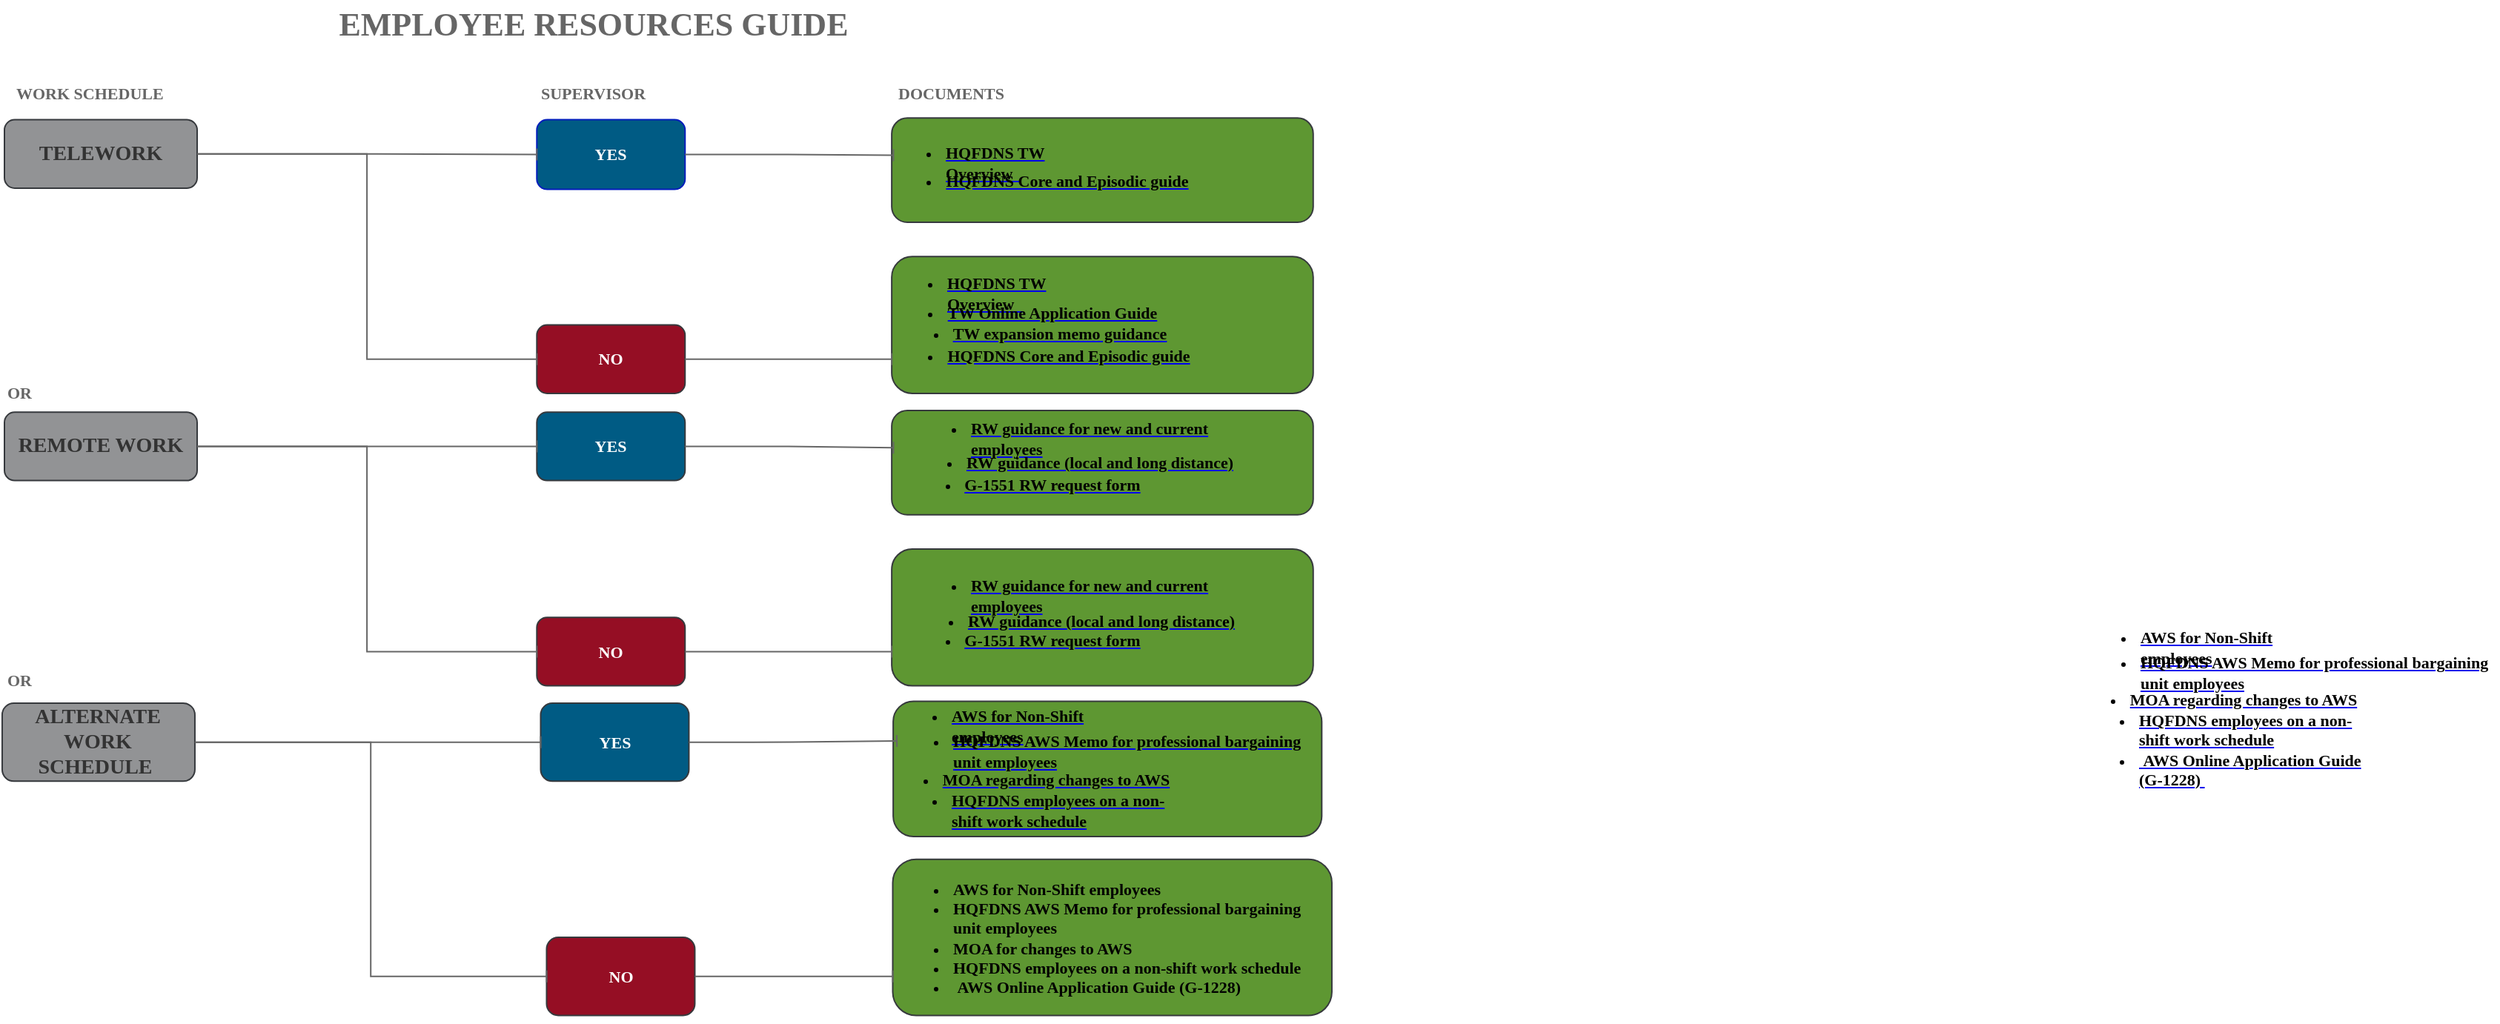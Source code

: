 <mxfile version="20.8.1" type="github">
  <diagram id="tNLMt90Evwb3OFQb0YTO" name="HQFDNS">
    <mxGraphModel dx="1434" dy="867" grid="1" gridSize="10" guides="1" tooltips="1" connect="1" arrows="1" fold="1" page="1" pageScale="1" pageWidth="1100" pageHeight="850" math="1" shadow="0">
      <root>
        <mxCell id="0" />
        <mxCell id="1" parent="0" />
        <mxCell id="hO-RIWSvQyp-7317ckD7-61" value="" style="group;fontFamily=Source Sans Pro;fontSource=https%3A%2F%2Ffonts.googleapis.com%2Fcss%3Ffamily%3DSource%2BSans%2BPro;fontColor=#FFFFFF;" parent="1" vertex="1" connectable="0">
          <mxGeometry x="28" y="50" width="1045" height="690" as="geometry" />
        </mxCell>
        <mxCell id="5MSNh-AeDjDI1JEi1hB_-4" value="&lt;b&gt;&lt;font data-font-src=&quot;https://fonts.googleapis.com/css?family=Source+Sans+Pro&quot; face=&quot;Source Sans Pro&quot; style=&quot;font-size: 11px;&quot; color=&quot;#666666&quot;&gt;WORK SCHEDULE&lt;/font&gt;&lt;/b&gt;" style="text;html=1;strokeColor=none;fillColor=none;align=left;verticalAlign=middle;whiteSpace=wrap;rounded=0;" parent="hO-RIWSvQyp-7317ckD7-61" vertex="1">
          <mxGeometry x="5.933" y="46.165" width="179.569" height="34.623" as="geometry" />
        </mxCell>
        <mxCell id="hO-RIWSvQyp-7317ckD7-9" value="&lt;b&gt;&lt;font data-font-src=&quot;https://fonts.googleapis.com/css?family=Source+Sans+Pro&quot; face=&quot;Source Sans Pro&quot; style=&quot;font-size: 11px;&quot; color=&quot;#666666&quot;&gt;SUPERVISOR&lt;/font&gt;&lt;/b&gt;" style="text;html=1;strokeColor=none;fillColor=none;align=left;verticalAlign=middle;whiteSpace=wrap;rounded=0;" parent="hO-RIWSvQyp-7317ckD7-61" vertex="1">
          <mxGeometry x="360.324" y="46.165" width="179.569" height="34.623" as="geometry" />
        </mxCell>
        <mxCell id="hO-RIWSvQyp-7317ckD7-10" value="&lt;font face=&quot;Source Sans Pro&quot; data-font-src=&quot;https://fonts.googleapis.com/css?family=Source+Sans+Pro&quot; size=&quot;1&quot; color=&quot;#666666&quot;&gt;&lt;b style=&quot;font-size: 22px;&quot;&gt;EMPLOYEE RESOURCES GUIDE&lt;/b&gt;&lt;/font&gt;" style="text;html=1;strokeColor=none;fillColor=none;align=center;verticalAlign=middle;whiteSpace=wrap;rounded=0;" parent="hO-RIWSvQyp-7317ckD7-61" vertex="1">
          <mxGeometry x="173.389" width="448.922" height="34.623" as="geometry" />
        </mxCell>
        <mxCell id="hO-RIWSvQyp-7317ckD7-15" value="&lt;b&gt;&lt;font data-font-src=&quot;https://fonts.googleapis.com/css?family=Source+Sans+Pro&quot; face=&quot;Source Sans Pro&quot; style=&quot;font-size: 11px;&quot; color=&quot;#666666&quot;&gt;DOCUMENTS&lt;/font&gt;&lt;/b&gt;" style="text;html=1;strokeColor=none;fillColor=none;align=left;verticalAlign=middle;whiteSpace=wrap;rounded=0;" parent="hO-RIWSvQyp-7317ckD7-61" vertex="1">
          <mxGeometry x="600.936" y="46.165" width="179.569" height="34.623" as="geometry" />
        </mxCell>
        <mxCell id="hO-RIWSvQyp-7317ckD7-35" value="" style="group" parent="hO-RIWSvQyp-7317ckD7-61" vertex="1" connectable="0">
          <mxGeometry y="79.634" width="1045" height="203.124" as="geometry" />
        </mxCell>
        <mxCell id="5MSNh-AeDjDI1JEi1hB_-1" value="&lt;b style=&quot;&quot;&gt;&lt;font color=&quot;#333333&quot; data-font-src=&quot;https://fonts.googleapis.com/css?family=Source+Sans+Pro&quot; face=&quot;Source Sans Pro&quot; style=&quot;font-size: 14px;&quot;&gt;TELEWORK&lt;/font&gt;&lt;/b&gt;" style="rounded=1;whiteSpace=wrap;html=1;fontSize=12;glass=0;strokeWidth=1;shadow=0;fillColor=#929395;strokeColor=#36393d;" parent="hO-RIWSvQyp-7317ckD7-35" vertex="1">
          <mxGeometry y="1.15" width="130" height="46.16" as="geometry" />
        </mxCell>
        <mxCell id="hO-RIWSvQyp-7317ckD7-7" value="&lt;b style=&quot;&quot;&gt;&lt;font data-font-src=&quot;https://fonts.googleapis.com/css?family=Source+Sans+Pro&quot; face=&quot;Source Sans Pro&quot; style=&quot;font-size: 11px;&quot;&gt;YES&lt;/font&gt;&lt;/b&gt;" style="rounded=1;whiteSpace=wrap;html=1;fontSize=12;glass=0;strokeWidth=1;shadow=0;fillColor=#005b84;strokeColor=#001DBC;fontColor=#ffffff;" parent="hO-RIWSvQyp-7317ckD7-35" vertex="1">
          <mxGeometry x="359.138" y="1.154" width="100" height="47" as="geometry" />
        </mxCell>
        <mxCell id="hO-RIWSvQyp-7317ckD7-14" style="edgeStyle=orthogonalEdgeStyle;rounded=0;orthogonalLoop=1;jettySize=auto;html=1;fontSize=11;fontColor=#666666;endArrow=baseDash;endFill=0;strokeColor=#666666;" parent="hO-RIWSvQyp-7317ckD7-35" source="5MSNh-AeDjDI1JEi1hB_-1" target="hO-RIWSvQyp-7317ckD7-7" edge="1">
          <mxGeometry relative="1" as="geometry" />
        </mxCell>
        <mxCell id="hO-RIWSvQyp-7317ckD7-8" value="&lt;b style=&quot;&quot;&gt;&lt;font color=&quot;#ffffff&quot; data-font-src=&quot;https://fonts.googleapis.com/css?family=Source+Sans+Pro&quot; face=&quot;Source Sans Pro&quot; style=&quot;font-size: 11px;&quot;&gt;NO&lt;/font&gt;&lt;/b&gt;" style="rounded=1;whiteSpace=wrap;html=1;fontSize=12;glass=0;strokeWidth=1;shadow=0;fillColor=#950e24;strokeColor=#36393d;" parent="hO-RIWSvQyp-7317ckD7-35" vertex="1">
          <mxGeometry x="359.138" y="139.648" width="100" height="46.165" as="geometry" />
        </mxCell>
        <mxCell id="hO-RIWSvQyp-7317ckD7-13" style="edgeStyle=orthogonalEdgeStyle;rounded=0;orthogonalLoop=1;jettySize=auto;html=1;entryX=0;entryY=0.5;entryDx=0;entryDy=0;fontSize=11;fontColor=#666666;endArrow=baseDash;endFill=0;strokeColor=#666666;" parent="hO-RIWSvQyp-7317ckD7-35" source="5MSNh-AeDjDI1JEi1hB_-1" target="hO-RIWSvQyp-7317ckD7-8" edge="1">
          <mxGeometry relative="1" as="geometry" />
        </mxCell>
        <mxCell id="hO-RIWSvQyp-7317ckD7-20" value="" style="rounded=1;whiteSpace=wrap;html=1;fontSize=12;glass=0;strokeWidth=1;shadow=0;fillColor=#5e9732;strokeColor=#36393d;align=left;" parent="hO-RIWSvQyp-7317ckD7-35" vertex="1">
          <mxGeometry x="598.563" width="284.317" height="70.401" as="geometry" />
        </mxCell>
        <mxCell id="hO-RIWSvQyp-7317ckD7-21" style="edgeStyle=orthogonalEdgeStyle;rounded=0;orthogonalLoop=1;jettySize=auto;html=1;entryX=0.004;entryY=0.357;entryDx=0;entryDy=0;entryPerimeter=0;fontSize=11;fontColor=#666666;endArrow=baseDash;endFill=0;strokeColor=#666666;" parent="hO-RIWSvQyp-7317ckD7-35" source="hO-RIWSvQyp-7317ckD7-7" target="hO-RIWSvQyp-7317ckD7-20" edge="1">
          <mxGeometry relative="1" as="geometry" />
        </mxCell>
        <mxCell id="hO-RIWSvQyp-7317ckD7-22" value="" style="rounded=1;whiteSpace=wrap;html=1;fontSize=12;glass=0;strokeWidth=1;shadow=0;fillColor=#5e9732;strokeColor=#36393d;align=left;" parent="hO-RIWSvQyp-7317ckD7-35" vertex="1">
          <mxGeometry x="598.563" y="93.483" width="284.317" height="92.329" as="geometry" />
        </mxCell>
        <mxCell id="hO-RIWSvQyp-7317ckD7-23" style="edgeStyle=orthogonalEdgeStyle;rounded=0;orthogonalLoop=1;jettySize=auto;html=1;entryX=0;entryY=0.75;entryDx=0;entryDy=0;fontSize=14;fontColor=#666666;endArrow=baseDash;endFill=0;strokeColor=#666666;" parent="hO-RIWSvQyp-7317ckD7-35" source="hO-RIWSvQyp-7317ckD7-8" target="hO-RIWSvQyp-7317ckD7-22" edge="1">
          <mxGeometry relative="1" as="geometry" />
        </mxCell>
        <mxCell id="hO-RIWSvQyp-7317ckD7-12" value="&lt;b&gt;&lt;font data-font-src=&quot;https://fonts.googleapis.com/css?family=Source+Sans+Pro&quot; face=&quot;Source Sans Pro&quot; style=&quot;font-size: 11px;&quot; color=&quot;#666666&quot;&gt;OR&lt;/font&gt;&lt;/b&gt;" style="text;html=1;strokeColor=none;fillColor=none;align=left;verticalAlign=middle;whiteSpace=wrap;rounded=0;" parent="hO-RIWSvQyp-7317ckD7-35" vertex="1">
          <mxGeometry y="168.501" width="179.569" height="34.623" as="geometry" />
        </mxCell>
        <mxCell id="d4ItzyQ0qfeF1X_CQVVO-14" value="" style="group" vertex="1" connectable="0" parent="hO-RIWSvQyp-7317ckD7-35">
          <mxGeometry x="582" y="98.646" width="221" height="82" as="geometry" />
        </mxCell>
        <UserObject label="&lt;ul style=&quot;border-color: var(--border-color); color: rgb(0, 0, 0); font-size: 11px; font-weight: 700; text-align: left;&quot;&gt;&lt;li style=&quot;border-color: var(--border-color);&quot;&gt;&lt;font style=&quot;border-color: var(--border-color);&quot; data-font-src=&quot;https://fonts.googleapis.com/css?family=Source+Sans+Pro&quot; face=&quot;Source Sans Pro&quot;&gt;HQFDNS TW Overview&amp;nbsp;&amp;nbsp;&lt;/font&gt;&lt;/li&gt;&lt;/ul&gt;" link="https://ecn.uscis.dhs.gov/team/fdns/Mission%20Support/WorkforceManagement/NewEmployeeResources/Telework_HQFDNS_06-16-2021.pdf" id="d4ItzyQ0qfeF1X_CQVVO-1">
          <mxCell style="text;html=1;strokeColor=none;fillColor=none;whiteSpace=wrap;align=center;verticalAlign=middle;fontColor=#0000EE;fontStyle=4;" vertex="1" parent="d4ItzyQ0qfeF1X_CQVVO-14">
            <mxGeometry x="13" width="160" height="40" as="geometry" />
          </mxCell>
        </UserObject>
        <UserObject label="&lt;ul style=&quot;border-color: var(--border-color); color: rgb(0, 0, 0); font-size: 11px; font-weight: 700; text-align: left;&quot;&gt;&lt;li style=&quot;border-color: var(--border-color);&quot;&gt;&lt;font style=&quot;border-color: var(--border-color);&quot; data-font-src=&quot;https://fonts.googleapis.com/css?family=Source+Sans+Pro&quot; face=&quot;Source Sans Pro&quot;&gt;TW Online Application Guide&lt;/font&gt;&lt;/li&gt;&lt;/ul&gt;" link="https://ecn.uscis.dhs.gov/team/fdns/Mission%20Support/WorkforceManagement/NewEmployeeResources/Telework_Online_Application_Guide_Employee.pdf" id="d4ItzyQ0qfeF1X_CQVVO-2">
          <mxCell style="text;html=1;strokeColor=none;fillColor=none;whiteSpace=wrap;align=center;verticalAlign=middle;fontColor=#0000EE;fontStyle=4;" vertex="1" parent="d4ItzyQ0qfeF1X_CQVVO-14">
            <mxGeometry y="13" width="210" height="40" as="geometry" />
          </mxCell>
        </UserObject>
        <UserObject label="&lt;ul style=&quot;border-color: var(--border-color); color: rgb(0, 0, 0); font-size: 11px; font-weight: 700; text-align: left;&quot;&gt;&lt;li style=&quot;border-color: var(--border-color);&quot;&gt;&lt;font style=&quot;border-color: var(--border-color);&quot; data-font-src=&quot;https://fonts.googleapis.com/css?family=Source+Sans+Pro&quot; face=&quot;Source Sans Pro&quot;&gt;TW expansion memo guidance&lt;/font&gt;&lt;/li&gt;&lt;/ul&gt;" link="https://ecn.uscis.dhs.gov/team/fdns/Mission%20Support/WorkforceManagement/NewEmployeeResources/HQFDNS_Expansion_of_Telework_for_Non-Supervisory_Staff.pdf" id="d4ItzyQ0qfeF1X_CQVVO-3">
          <mxCell style="text;html=1;strokeColor=none;fillColor=none;whiteSpace=wrap;align=center;verticalAlign=middle;fontColor=#0000EE;fontStyle=4;" vertex="1" parent="d4ItzyQ0qfeF1X_CQVVO-14">
            <mxGeometry x="5" y="27" width="210" height="40" as="geometry" />
          </mxCell>
        </UserObject>
        <UserObject label="&lt;ul style=&quot;border-color: var(--border-color); color: rgb(0, 0, 0); font-size: 11px; font-weight: 700; text-align: left;&quot;&gt;&lt;li style=&quot;border-color: var(--border-color);&quot;&gt;&lt;font style=&quot;border-color: var(--border-color);&quot; data-font-src=&quot;https://fonts.googleapis.com/css?family=Source+Sans+Pro&quot; face=&quot;Source Sans Pro&quot;&gt;HQFDNS Core and Episodic guide&lt;/font&gt;&lt;/li&gt;&lt;/ul&gt;" link="https://ecn.uscis.dhs.gov/team/fdns/Mission%20Support/WorkforceManagement/NewEmployeeResources/HQFDNS_Telework_Guidance.pdf" id="d4ItzyQ0qfeF1X_CQVVO-4">
          <mxCell style="text;html=1;strokeColor=none;fillColor=none;whiteSpace=wrap;align=center;verticalAlign=middle;fontColor=#0000EE;fontStyle=4;" vertex="1" parent="d4ItzyQ0qfeF1X_CQVVO-14">
            <mxGeometry x="11" y="42" width="210" height="40" as="geometry" />
          </mxCell>
        </UserObject>
        <mxCell id="hO-RIWSvQyp-7317ckD7-36" value="" style="group" parent="hO-RIWSvQyp-7317ckD7-61" vertex="1" connectable="0">
          <mxGeometry y="276.988" width="882.88" height="193.81" as="geometry" />
        </mxCell>
        <mxCell id="hO-RIWSvQyp-7317ckD7-37" value="&lt;b style=&quot;&quot;&gt;&lt;font color=&quot;#333333&quot; data-font-src=&quot;https://fonts.googleapis.com/css?family=Source+Sans+Pro&quot; face=&quot;Source Sans Pro&quot; style=&quot;font-size: 14px;&quot;&gt;REMOTE WORK&lt;/font&gt;&lt;/b&gt;" style="rounded=1;whiteSpace=wrap;html=1;fontSize=12;glass=0;strokeWidth=1;shadow=0;fillColor=#929395;strokeColor=#36393d;" parent="hO-RIWSvQyp-7317ckD7-36" vertex="1">
          <mxGeometry y="1.154" width="130" height="46.165" as="geometry" />
        </mxCell>
        <mxCell id="hO-RIWSvQyp-7317ckD7-38" value="&lt;b style=&quot;&quot;&gt;&lt;font color=&quot;#ffffff&quot; data-font-src=&quot;https://fonts.googleapis.com/css?family=Source+Sans+Pro&quot; face=&quot;Source Sans Pro&quot; style=&quot;font-size: 11px;&quot;&gt;YES&lt;/font&gt;&lt;/b&gt;" style="rounded=1;whiteSpace=wrap;html=1;fontSize=12;glass=0;strokeWidth=1;shadow=0;fillColor=#005b84;strokeColor=#36393d;" parent="hO-RIWSvQyp-7317ckD7-36" vertex="1">
          <mxGeometry x="359.138" y="1.154" width="100" height="46.165" as="geometry" />
        </mxCell>
        <mxCell id="hO-RIWSvQyp-7317ckD7-39" style="edgeStyle=orthogonalEdgeStyle;rounded=0;orthogonalLoop=1;jettySize=auto;html=1;fontSize=11;fontColor=#666666;endArrow=baseDash;endFill=0;strokeColor=#666666;" parent="hO-RIWSvQyp-7317ckD7-36" source="hO-RIWSvQyp-7317ckD7-37" target="hO-RIWSvQyp-7317ckD7-38" edge="1">
          <mxGeometry relative="1" as="geometry" />
        </mxCell>
        <mxCell id="hO-RIWSvQyp-7317ckD7-40" value="&lt;b style=&quot;&quot;&gt;&lt;font color=&quot;#ffffff&quot; data-font-src=&quot;https://fonts.googleapis.com/css?family=Source+Sans+Pro&quot; face=&quot;Source Sans Pro&quot; style=&quot;font-size: 11px;&quot;&gt;NO&lt;/font&gt;&lt;/b&gt;" style="rounded=1;whiteSpace=wrap;html=1;fontSize=12;glass=0;strokeWidth=1;shadow=0;fillColor=#950E24;strokeColor=#36393d;" parent="hO-RIWSvQyp-7317ckD7-36" vertex="1">
          <mxGeometry x="359.138" y="139.648" width="100" height="46.165" as="geometry" />
        </mxCell>
        <mxCell id="hO-RIWSvQyp-7317ckD7-41" style="edgeStyle=orthogonalEdgeStyle;rounded=0;orthogonalLoop=1;jettySize=auto;html=1;entryX=0;entryY=0.5;entryDx=0;entryDy=0;fontSize=11;fontColor=#666666;endArrow=baseDash;endFill=0;strokeColor=#666666;" parent="hO-RIWSvQyp-7317ckD7-36" source="hO-RIWSvQyp-7317ckD7-37" target="hO-RIWSvQyp-7317ckD7-40" edge="1">
          <mxGeometry relative="1" as="geometry" />
        </mxCell>
        <mxCell id="hO-RIWSvQyp-7317ckD7-42" value="" style="rounded=1;whiteSpace=wrap;html=1;fontSize=12;glass=0;strokeWidth=1;shadow=0;fillColor=#5E9732;strokeColor=#36393d;align=left;" parent="hO-RIWSvQyp-7317ckD7-36" vertex="1">
          <mxGeometry x="598.563" width="284.317" height="70.401" as="geometry" />
        </mxCell>
        <mxCell id="hO-RIWSvQyp-7317ckD7-43" style="edgeStyle=orthogonalEdgeStyle;rounded=0;orthogonalLoop=1;jettySize=auto;html=1;entryX=0.004;entryY=0.357;entryDx=0;entryDy=0;entryPerimeter=0;fontSize=11;fontColor=#666666;endArrow=baseDash;endFill=0;strokeColor=#666666;" parent="hO-RIWSvQyp-7317ckD7-36" source="hO-RIWSvQyp-7317ckD7-38" target="hO-RIWSvQyp-7317ckD7-42" edge="1">
          <mxGeometry relative="1" as="geometry" />
        </mxCell>
        <mxCell id="hO-RIWSvQyp-7317ckD7-44" value="" style="rounded=1;whiteSpace=wrap;html=1;fontSize=12;glass=0;strokeWidth=1;shadow=0;fillColor=#5E9732;strokeColor=#36393d;align=left;" parent="hO-RIWSvQyp-7317ckD7-36" vertex="1">
          <mxGeometry x="598.563" y="93.483" width="284.317" height="92.329" as="geometry" />
        </mxCell>
        <mxCell id="hO-RIWSvQyp-7317ckD7-45" style="edgeStyle=orthogonalEdgeStyle;rounded=0;orthogonalLoop=1;jettySize=auto;html=1;entryX=0;entryY=0.75;entryDx=0;entryDy=0;fontSize=14;fontColor=#666666;endArrow=baseDash;endFill=0;strokeColor=#666666;" parent="hO-RIWSvQyp-7317ckD7-36" source="hO-RIWSvQyp-7317ckD7-40" target="hO-RIWSvQyp-7317ckD7-44" edge="1">
          <mxGeometry relative="1" as="geometry" />
        </mxCell>
        <mxCell id="hO-RIWSvQyp-7317ckD7-60" value="&lt;b&gt;&lt;font data-font-src=&quot;https://fonts.googleapis.com/css?family=Source+Sans+Pro&quot; face=&quot;Source Sans Pro&quot; style=&quot;font-size: 11px;&quot; color=&quot;#666666&quot;&gt;OR&lt;/font&gt;&lt;/b&gt;" style="text;html=1;strokeColor=none;fillColor=none;align=left;verticalAlign=middle;whiteSpace=wrap;rounded=0;" parent="hO-RIWSvQyp-7317ckD7-36" vertex="1">
          <mxGeometry y="170" width="80" height="23.81" as="geometry" />
        </mxCell>
        <mxCell id="ezUt7ITriSW1cjWMWIen-33" value="" style="group" vertex="1" connectable="0" parent="hO-RIWSvQyp-7317ckD7-36">
          <mxGeometry x="582" y="-0.598" width="278" height="71" as="geometry" />
        </mxCell>
        <UserObject label="&lt;ul style=&quot;border-color: var(--border-color); color: rgb(0, 0, 0); font-size: 11px; font-weight: 700; text-align: left;&quot;&gt;&lt;li style=&quot;border-color: var(--border-color);&quot;&gt;&lt;font style=&quot;border-color: var(--border-color);&quot; data-font-src=&quot;https://fonts.googleapis.com/css?family=Source+Sans+Pro&quot; face=&quot;Source Sans Pro&quot;&gt;RW guidance for new and current employees&lt;/font&gt;&lt;/li&gt;&lt;/ul&gt;" link="https://ecn.uscis.dhs.gov/team/fdns/Mission%20Support/WorkforceManagement/NewEmployeeResources/Remote%20Work_Memo_HQFDNS_Employees%2010.25.21.pdf" id="ezUt7ITriSW1cjWMWIen-2">
          <mxCell style="text;html=1;strokeColor=none;fillColor=none;whiteSpace=wrap;align=center;verticalAlign=middle;fontColor=#0000EE;fontStyle=4;" vertex="1" parent="ezUt7ITriSW1cjWMWIen-33">
            <mxGeometry x="29" width="249" height="40" as="geometry" />
          </mxCell>
        </UserObject>
        <UserObject label="&lt;ul style=&quot;border-color: var(--border-color); color: rgb(0, 0, 0); font-size: 11px; font-weight: 700; text-align: left;&quot;&gt;&lt;li style=&quot;border-color: var(--border-color);&quot;&gt;&lt;font style=&quot;border-color: var(--border-color);&quot; data-font-src=&quot;https://fonts.googleapis.com/css?family=Source+Sans+Pro&quot; face=&quot;Source Sans Pro&quot;&gt;RW guidance (local and long distance)&lt;/font&gt;&lt;/li&gt;&lt;/ul&gt;" link="https://ecn.uscis.dhs.gov/team/fdns/Mission%20Support/WorkforceManagement/NewEmployeeResources/G-1551,%20Remote%20Work%20Request%20and%20Approval.pdf" id="ezUt7ITriSW1cjWMWIen-3">
          <mxCell style="text;html=1;strokeColor=none;fillColor=none;whiteSpace=wrap;align=center;verticalAlign=middle;fontColor=#0000EE;fontStyle=4;" vertex="1" parent="ezUt7ITriSW1cjWMWIen-33">
            <mxGeometry x="17" y="16" width="240" height="40" as="geometry" />
          </mxCell>
        </UserObject>
        <UserObject label="&lt;ul style=&quot;border-color: var(--border-color); color: rgb(0, 0, 0); font-size: 11px; font-weight: 700; text-align: left;&quot;&gt;&lt;li style=&quot;border-color: var(--border-color);&quot;&gt;&lt;span style=&quot;font-family: &amp;quot;Source Sans Pro&amp;quot;;&quot;&gt;G-1551 RW request form&lt;/span&gt;&lt;br&gt;&lt;/li&gt;&lt;/ul&gt;" link="https://ecn.uscis.dhs.gov/team/fdns/Mission%20Support/WorkforceManagement/NewEmployeeResources/G-1551,%20Remote%20Work%20Request%20and%20Approval.pdf" id="ezUt7ITriSW1cjWMWIen-4">
          <mxCell style="text;html=1;strokeColor=none;fillColor=none;whiteSpace=wrap;align=center;verticalAlign=middle;fontColor=#0000EE;fontStyle=4;" vertex="1" parent="ezUt7ITriSW1cjWMWIen-33">
            <mxGeometry y="31" width="210" height="40" as="geometry" />
          </mxCell>
        </UserObject>
        <mxCell id="ezUt7ITriSW1cjWMWIen-52" value="" style="group" vertex="1" connectable="0" parent="hO-RIWSvQyp-7317ckD7-36">
          <mxGeometry x="553" y="104.652" width="307" height="70" as="geometry" />
        </mxCell>
        <UserObject label="&lt;ul style=&quot;border-color: var(--border-color); color: rgb(0, 0, 0); font-size: 11px; font-weight: 700; text-align: left;&quot;&gt;&lt;li style=&quot;border-color: var(--border-color);&quot;&gt;&lt;span style=&quot;font-family: &amp;quot;Source Sans Pro&amp;quot;;&quot;&gt;G-1551 RW request form&lt;/span&gt;&lt;br&gt;&lt;/li&gt;&lt;/ul&gt;" link="https://ecn.uscis.dhs.gov/team/fdns/Mission%20Support/WorkforceManagement/NewEmployeeResources/G-1551,%20Remote%20Work%20Request%20and%20Approval.pdf" id="ezUt7ITriSW1cjWMWIen-50">
          <mxCell style="text;html=1;strokeColor=none;fillColor=none;whiteSpace=wrap;align=center;verticalAlign=middle;fontColor=#0000EE;fontStyle=4;container=0;" vertex="1" parent="ezUt7ITriSW1cjWMWIen-52">
            <mxGeometry y="30" width="268" height="40" as="geometry" />
          </mxCell>
        </UserObject>
        <mxCell id="ezUt7ITriSW1cjWMWIen-51" value="" style="group" vertex="1" connectable="0" parent="ezUt7ITriSW1cjWMWIen-52">
          <mxGeometry x="47" width="260" height="57" as="geometry" />
        </mxCell>
        <UserObject label="&lt;ul style=&quot;border-color: var(--border-color); color: rgb(0, 0, 0); font-size: 11px; font-weight: 700; text-align: left;&quot;&gt;&lt;li style=&quot;border-color: var(--border-color);&quot;&gt;&lt;font style=&quot;border-color: var(--border-color);&quot; data-font-src=&quot;https://fonts.googleapis.com/css?family=Source+Sans+Pro&quot; face=&quot;Source Sans Pro&quot;&gt;RW guidance for new and current employees&lt;/font&gt;&lt;/li&gt;&lt;/ul&gt;" link="https://ecn.uscis.dhs.gov/team/fdns/Mission%20Support/WorkforceManagement/NewEmployeeResources/Remote%20Work_Memo_HQFDNS_Employees%2010.25.21.pdf" id="ezUt7ITriSW1cjWMWIen-48">
          <mxCell style="text;html=1;strokeColor=none;fillColor=none;whiteSpace=wrap;align=center;verticalAlign=middle;fontColor=#0000EE;fontStyle=4;container=0;" vertex="1" parent="ezUt7ITriSW1cjWMWIen-51">
            <mxGeometry x="11" width="249" height="40" as="geometry" />
          </mxCell>
        </UserObject>
        <UserObject label="&lt;ul style=&quot;border-color: var(--border-color); color: rgb(0, 0, 0); font-size: 11px; font-weight: 700; text-align: left;&quot;&gt;&lt;li style=&quot;border-color: var(--border-color);&quot;&gt;&lt;font style=&quot;border-color: var(--border-color);&quot; data-font-src=&quot;https://fonts.googleapis.com/css?family=Source+Sans+Pro&quot; face=&quot;Source Sans Pro&quot;&gt;RW guidance (local and long distance)&lt;/font&gt;&lt;/li&gt;&lt;/ul&gt;" link="https://ecn.uscis.dhs.gov/team/fdns/Mission%20Support/WorkforceManagement/NewEmployeeResources/G-1551,%20Remote%20Work%20Request%20and%20Approval.pdf" id="ezUt7ITriSW1cjWMWIen-49">
          <mxCell style="text;html=1;strokeColor=none;fillColor=none;whiteSpace=wrap;align=center;verticalAlign=middle;fontColor=#0000EE;fontStyle=4;container=0;" vertex="1" parent="ezUt7ITriSW1cjWMWIen-51">
            <mxGeometry y="17" width="240" height="40" as="geometry" />
          </mxCell>
        </UserObject>
        <mxCell id="hO-RIWSvQyp-7317ckD7-48" value="" style="group" parent="hO-RIWSvQyp-7317ckD7-61" vertex="1" connectable="0">
          <mxGeometry x="-1.53" y="473.19" width="890" height="216.81" as="geometry" />
        </mxCell>
        <mxCell id="hO-RIWSvQyp-7317ckD7-49" value="&lt;b style=&quot;&quot;&gt;&lt;font color=&quot;#333333&quot; data-font-src=&quot;https://fonts.googleapis.com/css?family=Source+Sans+Pro&quot; face=&quot;Source Sans Pro&quot; style=&quot;font-size: 14px;&quot;&gt;ALTERNATE WORK SCHEDULE&amp;nbsp;&lt;/font&gt;&lt;/b&gt;" style="rounded=1;whiteSpace=wrap;html=1;fontSize=12;glass=0;strokeWidth=1;shadow=0;fillColor=#929395;strokeColor=#36393d;" parent="hO-RIWSvQyp-7317ckD7-48" vertex="1">
          <mxGeometry y="1.317" width="130.0" height="52.679" as="geometry" />
        </mxCell>
        <mxCell id="hO-RIWSvQyp-7317ckD7-50" value="&lt;b style=&quot;&quot;&gt;&lt;font color=&quot;#ffffff&quot; data-font-src=&quot;https://fonts.googleapis.com/css?family=Source+Sans+Pro&quot; face=&quot;Source Sans Pro&quot; style=&quot;font-size: 11px;&quot;&gt;YES&lt;/font&gt;&lt;/b&gt;" style="rounded=1;whiteSpace=wrap;html=1;fontSize=12;glass=0;strokeWidth=1;shadow=0;fillColor=#005B84;strokeColor=#36393d;" parent="hO-RIWSvQyp-7317ckD7-48" vertex="1">
          <mxGeometry x="363.265" y="1.317" width="100.0" height="52.679" as="geometry" />
        </mxCell>
        <mxCell id="hO-RIWSvQyp-7317ckD7-51" style="edgeStyle=orthogonalEdgeStyle;rounded=0;orthogonalLoop=1;jettySize=auto;html=1;fontSize=11;fontColor=#666666;endArrow=baseDash;endFill=0;strokeColor=#666666;" parent="hO-RIWSvQyp-7317ckD7-48" source="hO-RIWSvQyp-7317ckD7-49" target="hO-RIWSvQyp-7317ckD7-50" edge="1">
          <mxGeometry relative="1" as="geometry" />
        </mxCell>
        <mxCell id="hO-RIWSvQyp-7317ckD7-52" value="&lt;b style=&quot;&quot;&gt;&lt;font color=&quot;#ffffff&quot; data-font-src=&quot;https://fonts.googleapis.com/css?family=Source+Sans+Pro&quot; face=&quot;Source Sans Pro&quot; style=&quot;font-size: 11px;&quot;&gt;NO&lt;/font&gt;&lt;/b&gt;" style="rounded=1;whiteSpace=wrap;html=1;fontSize=12;glass=0;strokeWidth=1;shadow=0;fillColor=#950E24;strokeColor=#36393d;" parent="hO-RIWSvQyp-7317ckD7-48" vertex="1">
          <mxGeometry x="367.265" y="159.353" width="100.0" height="52.679" as="geometry" />
        </mxCell>
        <mxCell id="hO-RIWSvQyp-7317ckD7-53" style="edgeStyle=orthogonalEdgeStyle;rounded=0;orthogonalLoop=1;jettySize=auto;html=1;entryX=0;entryY=0.5;entryDx=0;entryDy=0;fontSize=11;fontColor=#666666;endArrow=baseDash;endFill=0;strokeColor=#666666;" parent="hO-RIWSvQyp-7317ckD7-48" source="hO-RIWSvQyp-7317ckD7-49" target="hO-RIWSvQyp-7317ckD7-52" edge="1">
          <mxGeometry relative="1" as="geometry" />
        </mxCell>
        <mxCell id="hO-RIWSvQyp-7317ckD7-54" value="" style="rounded=1;whiteSpace=wrap;html=1;fontSize=12;glass=0;strokeWidth=1;shadow=0;fillColor=#5E9732;strokeColor=#36393d;align=left;" parent="hO-RIWSvQyp-7317ckD7-48" vertex="1">
          <mxGeometry x="601.09" width="289.102" height="91.288" as="geometry" />
        </mxCell>
        <mxCell id="hO-RIWSvQyp-7317ckD7-56" value="" style="rounded=1;whiteSpace=wrap;html=1;fontSize=12;glass=0;strokeWidth=1;shadow=0;fillColor=#5E9732;strokeColor=#36393d;align=left;" parent="hO-RIWSvQyp-7317ckD7-48" vertex="1">
          <mxGeometry x="600.77" y="106.67" width="296.23" height="105.36" as="geometry" />
        </mxCell>
        <mxCell id="hO-RIWSvQyp-7317ckD7-57" style="edgeStyle=orthogonalEdgeStyle;rounded=0;orthogonalLoop=1;jettySize=auto;html=1;entryX=0;entryY=0.75;entryDx=0;entryDy=0;fontSize=14;fontColor=#666666;endArrow=baseDash;endFill=0;strokeColor=#666666;" parent="hO-RIWSvQyp-7317ckD7-48" source="hO-RIWSvQyp-7317ckD7-52" target="hO-RIWSvQyp-7317ckD7-56" edge="1">
          <mxGeometry relative="1" as="geometry" />
        </mxCell>
        <mxCell id="hO-RIWSvQyp-7317ckD7-58" value="&lt;ul&gt;&lt;li&gt;&lt;font data-font-src=&quot;https://fonts.googleapis.com/css?family=Source+Sans+Pro&quot; face=&quot;Source Sans Pro&quot;&gt;AWS for Non-Shift employees&lt;/font&gt;&lt;/li&gt;&lt;li&gt;&lt;font data-font-src=&quot;https://fonts.googleapis.com/css?family=Source+Sans+Pro&quot; face=&quot;Source Sans Pro&quot;&gt;HQFDNS AWS Memo for professional bargaining unit employees&amp;nbsp;&lt;/font&gt;&lt;/li&gt;&lt;li&gt;&lt;font data-font-src=&quot;https://fonts.googleapis.com/css?family=Source+Sans+Pro&quot; face=&quot;Source Sans Pro&quot;&gt;MOA for changes to AWS&lt;/font&gt;&lt;/li&gt;&lt;li&gt;&lt;font data-font-src=&quot;https://fonts.googleapis.com/css?family=Source+Sans+Pro&quot; face=&quot;Source Sans Pro&quot;&gt;HQFDNS employees on a non-shift work schedule&lt;/font&gt;&lt;/li&gt;&lt;li&gt;&lt;font data-font-src=&quot;https://fonts.googleapis.com/css?family=Source+Sans+Pro&quot; face=&quot;Source Sans Pro&quot;&gt;&amp;nbsp;AWS Online Application Guide (G-1228)&amp;nbsp;&lt;/font&gt;&lt;/li&gt;&lt;/ul&gt;" style="text;html=1;strokeColor=none;fillColor=none;align=left;verticalAlign=middle;whiteSpace=wrap;rounded=0;fontSize=11;fontStyle=1;fontFamily=Helvetica;" parent="hO-RIWSvQyp-7317ckD7-48" vertex="1">
          <mxGeometry x="600" y="110" width="280" height="100" as="geometry" />
        </mxCell>
        <mxCell id="LasIUC3LL_AKMvU_pXDK-22" style="edgeStyle=orthogonalEdgeStyle;rounded=0;orthogonalLoop=1;jettySize=auto;html=1;fontSize=14;fontColor=#666666;endArrow=baseDash;endFill=0;strokeColor=#666666;exitX=1;exitY=0.5;exitDx=0;exitDy=0;" parent="hO-RIWSvQyp-7317ckD7-48" source="hO-RIWSvQyp-7317ckD7-50" edge="1">
          <mxGeometry relative="1" as="geometry">
            <mxPoint x="485.589" y="27.104" as="sourcePoint" />
            <mxPoint x="603.53" y="26.81" as="targetPoint" />
            <Array as="points" />
          </mxGeometry>
        </mxCell>
        <mxCell id="ezUt7ITriSW1cjWMWIen-46" value="" style="group" vertex="1" connectable="0" parent="hO-RIWSvQyp-7317ckD7-48">
          <mxGeometry x="592.5" width="295" height="90" as="geometry" />
        </mxCell>
        <UserObject label="&lt;ul style=&quot;border-color: var(--border-color); color: rgb(0, 0, 0); font-size: 11px; font-weight: 700; text-align: left;&quot;&gt;&lt;li style=&quot;border-color: var(--border-color);&quot;&gt;&lt;font style=&quot;border-color: var(--border-color);&quot; data-font-src=&quot;https://fonts.googleapis.com/css?family=Source+Sans+Pro&quot; face=&quot;Source Sans Pro&quot;&gt;AWS for Non-Shift employees&lt;/font&gt;&lt;/li&gt;&lt;/ul&gt;" link="https://ecn.uscis.dhs.gov/team/fdns/Mission%20Support/WorkforceManagement/NewEmployeeResources/Telework_HQFDNS_06-16-2021.pdf" id="ezUt7ITriSW1cjWMWIen-42">
          <mxCell style="text;html=1;strokeColor=none;fillColor=none;whiteSpace=wrap;align=center;verticalAlign=middle;fontColor=#0000EE;fontStyle=4;container=0;" vertex="1" parent="ezUt7ITriSW1cjWMWIen-46">
            <mxGeometry x="7.516" width="175.685" height="33.333" as="geometry" />
          </mxCell>
        </UserObject>
        <UserObject label="&lt;ul style=&quot;border-color: var(--border-color); color: rgb(0, 0, 0); font-size: 11px; font-weight: 700; text-align: left;&quot;&gt;&lt;li style=&quot;border-color: var(--border-color);&quot;&gt;&lt;font style=&quot;border-color: var(--border-color);&quot; data-font-src=&quot;https://fonts.googleapis.com/css?family=Source+Sans+Pro&quot; face=&quot;Source Sans Pro&quot;&gt;HQFDNS AWS Memo for professional bargaining unit employees&lt;/font&gt;&lt;/li&gt;&lt;/ul&gt;" link="https://ecn.uscis.dhs.gov/team/fdns/Mission%20Support/WorkforceManagement/NewEmployeeResources/AWS%20Pro%20BUEs%20MOA%20AHR.pdf" id="ezUt7ITriSW1cjWMWIen-43">
          <mxCell style="text;html=1;strokeColor=none;fillColor=none;whiteSpace=wrap;align=center;verticalAlign=middle;fontColor=#0000EE;fontStyle=4;container=0;" vertex="1" parent="ezUt7ITriSW1cjWMWIen-46">
            <mxGeometry x="8.153" y="17.5" width="281.847" height="33.333" as="geometry" />
          </mxCell>
        </UserObject>
        <UserObject label="&lt;ul style=&quot;border-color: var(--border-color); color: rgb(0, 0, 0); font-size: 11px; font-weight: 700; text-align: left;&quot;&gt;&lt;li style=&quot;border-color: var(--border-color);&quot;&gt;&lt;font style=&quot;border-color: var(--border-color);&quot; data-font-src=&quot;https://fonts.googleapis.com/css?family=Source+Sans+Pro&quot; face=&quot;Source Sans Pro&quot;&gt;MOA regarding changes to AWS&lt;/font&gt;&lt;/li&gt;&lt;/ul&gt;" link="https://ecn.uscis.dhs.gov/team/fdns/Mission%20Support/WorkforceManagement/NewEmployeeResources/AHR%20Approval%20-%20Alternative%20Work%20Schedule%20FDNS.pdf" id="ezUt7ITriSW1cjWMWIen-44">
          <mxCell style="text;html=1;strokeColor=none;fillColor=none;whiteSpace=wrap;align=center;verticalAlign=middle;fontColor=#0000EE;fontStyle=4;container=0;" vertex="1" parent="ezUt7ITriSW1cjWMWIen-46">
            <mxGeometry y="35.833" width="197.293" height="33.333" as="geometry" />
          </mxCell>
        </UserObject>
        <UserObject label="&lt;ul style=&quot;border-color: var(--border-color); color: rgb(0, 0, 0); font-size: 11px; font-weight: 700; text-align: left;&quot;&gt;&lt;li style=&quot;border-color: var(--border-color);&quot;&gt;&lt;font style=&quot;border-color: var(--border-color);&quot; data-font-src=&quot;https://fonts.googleapis.com/css?family=Source+Sans+Pro&quot; face=&quot;Source Sans Pro&quot;&gt;HQFDNS employees on a non-shift work schedule&lt;/font&gt;&lt;/li&gt;&lt;/ul&gt;" link="https://ecn.uscis.dhs.gov/team/fdns/Mission%20Support/WorkforceManagement/NewEmployeeResources/AWS_Policy_HQFDNS.pdf" id="ezUt7ITriSW1cjWMWIen-45">
          <mxCell style="text;html=1;strokeColor=none;fillColor=none;whiteSpace=wrap;align=center;verticalAlign=middle;fontColor=#0000EE;fontStyle=4;container=0;" vertex="1" parent="ezUt7ITriSW1cjWMWIen-46">
            <mxGeometry x="7.213" y="56.667" width="197.293" height="33.333" as="geometry" />
          </mxCell>
        </UserObject>
        <mxCell id="d4ItzyQ0qfeF1X_CQVVO-11" value="" style="group" vertex="1" connectable="0" parent="1">
          <mxGeometry x="620" y="140" width="210" height="50" as="geometry" />
        </mxCell>
        <UserObject label="&lt;ul style=&quot;border-color: var(--border-color); color: rgb(0, 0, 0); font-size: 11px; font-weight: 700; text-align: left;&quot;&gt;&lt;li style=&quot;border-color: var(--border-color);&quot;&gt;&lt;font style=&quot;border-color: var(--border-color);&quot; data-font-src=&quot;https://fonts.googleapis.com/css?family=Source+Sans+Pro&quot; face=&quot;Source Sans Pro&quot;&gt;HQFDNS TW Overview&amp;nbsp;&amp;nbsp;&lt;/font&gt;&lt;/li&gt;&lt;/ul&gt;" link="https://ecn.uscis.dhs.gov/team/fdns/Mission%20Support/WorkforceManagement/NewEmployeeResources/Telework_HQFDNS_06-16-2021.pdf" id="d4ItzyQ0qfeF1X_CQVVO-7">
          <mxCell style="text;html=1;strokeColor=none;fillColor=none;whiteSpace=wrap;align=center;verticalAlign=middle;fontColor=#0000EE;fontStyle=4;" vertex="1" parent="d4ItzyQ0qfeF1X_CQVVO-11">
            <mxGeometry x="2" width="160" height="40" as="geometry" />
          </mxCell>
        </UserObject>
        <UserObject label="&lt;ul style=&quot;border-color: var(--border-color); color: rgb(0, 0, 0); font-size: 11px; font-weight: 700; text-align: left;&quot;&gt;&lt;li style=&quot;border-color: var(--border-color);&quot;&gt;&lt;font style=&quot;border-color: var(--border-color);&quot; data-font-src=&quot;https://fonts.googleapis.com/css?family=Source+Sans+Pro&quot; face=&quot;Source Sans Pro&quot;&gt;HQFDNS Core and Episodic guide&lt;/font&gt;&lt;/li&gt;&lt;/ul&gt;" link="https://ecn.uscis.dhs.gov/team/fdns/Mission%20Support/WorkforceManagement/NewEmployeeResources/HQFDNS_Telework_Guidance.pdf" id="d4ItzyQ0qfeF1X_CQVVO-10">
          <mxCell style="text;html=1;strokeColor=none;fillColor=none;whiteSpace=wrap;align=center;verticalAlign=middle;fontColor=#0000EE;fontStyle=4;" vertex="1" parent="d4ItzyQ0qfeF1X_CQVVO-11">
            <mxGeometry y="13" width="210" height="37" as="geometry" />
          </mxCell>
        </UserObject>
        <UserObject label="&lt;ul style=&quot;border-color: var(--border-color); color: rgb(0, 0, 0); font-size: 11px; font-weight: 700; text-align: left;&quot;&gt;&lt;li style=&quot;border-color: var(--border-color);&quot;&gt;&lt;font style=&quot;border-color: var(--border-color);&quot; data-font-src=&quot;https://fonts.googleapis.com/css?family=Source+Sans+Pro&quot; face=&quot;Source Sans Pro&quot;&gt;AWS for Non-Shift employees&lt;/font&gt;&lt;/li&gt;&lt;/ul&gt;" link="https://ecn.uscis.dhs.gov/team/fdns/Mission%20Support/WorkforceManagement/NewEmployeeResources/Telework_HQFDNS_06-16-2021.pdf" id="ezUt7ITriSW1cjWMWIen-54">
          <mxCell style="text;html=1;strokeColor=none;fillColor=none;whiteSpace=wrap;align=center;verticalAlign=middle;fontColor=#0000EE;fontStyle=4;container=0;" vertex="1" parent="1">
            <mxGeometry x="1427.516" y="470" width="175.685" height="33.333" as="geometry" />
          </mxCell>
        </UserObject>
        <UserObject label="&lt;ul style=&quot;border-color: var(--border-color); color: rgb(0, 0, 0); font-size: 11px; font-weight: 700; text-align: left;&quot;&gt;&lt;li style=&quot;border-color: var(--border-color);&quot;&gt;&lt;font style=&quot;border-color: var(--border-color);&quot; data-font-src=&quot;https://fonts.googleapis.com/css?family=Source+Sans+Pro&quot; face=&quot;Source Sans Pro&quot;&gt;HQFDNS AWS Memo for professional bargaining unit employees&lt;/font&gt;&lt;/li&gt;&lt;/ul&gt;" link="https://ecn.uscis.dhs.gov/team/fdns/Mission%20Support/WorkforceManagement/NewEmployeeResources/AWS%20Pro%20BUEs%20MOA%20AHR.pdf" id="ezUt7ITriSW1cjWMWIen-55">
          <mxCell style="text;html=1;strokeColor=none;fillColor=none;whiteSpace=wrap;align=center;verticalAlign=middle;fontColor=#0000EE;fontStyle=4;container=0;" vertex="1" parent="1">
            <mxGeometry x="1428.153" y="487.5" width="281.847" height="33.333" as="geometry" />
          </mxCell>
        </UserObject>
        <UserObject label="&lt;ul style=&quot;border-color: var(--border-color); color: rgb(0, 0, 0); font-size: 11px; font-weight: 700; text-align: left;&quot;&gt;&lt;li style=&quot;border-color: var(--border-color);&quot;&gt;&lt;font style=&quot;border-color: var(--border-color);&quot; data-font-src=&quot;https://fonts.googleapis.com/css?family=Source+Sans+Pro&quot; face=&quot;Source Sans Pro&quot;&gt;MOA regarding changes to AWS&lt;/font&gt;&lt;/li&gt;&lt;/ul&gt;" link="https://ecn.uscis.dhs.gov/team/fdns/Mission%20Support/WorkforceManagement/NewEmployeeResources/AHR%20Approval%20-%20Alternative%20Work%20Schedule%20FDNS.pdf" id="ezUt7ITriSW1cjWMWIen-56">
          <mxCell style="text;html=1;strokeColor=none;fillColor=none;whiteSpace=wrap;align=center;verticalAlign=middle;fontColor=#0000EE;fontStyle=4;container=0;" vertex="1" parent="1">
            <mxGeometry x="1420" y="505.833" width="197.293" height="33.333" as="geometry" />
          </mxCell>
        </UserObject>
        <UserObject label="&lt;ul style=&quot;border-color: var(--border-color); color: rgb(0, 0, 0); font-size: 11px; font-weight: 700; text-align: left;&quot;&gt;&lt;li style=&quot;border-color: var(--border-color);&quot;&gt;&lt;font style=&quot;border-color: var(--border-color);&quot; data-font-src=&quot;https://fonts.googleapis.com/css?family=Source+Sans+Pro&quot; face=&quot;Source Sans Pro&quot;&gt;HQFDNS employees on a non-shift work schedule&lt;/font&gt;&lt;/li&gt;&lt;li style=&quot;border-color: var(--border-color);&quot;&gt;&lt;font style=&quot;border-color: var(--border-color);&quot; data-font-src=&quot;https://fonts.googleapis.com/css?family=Source+Sans+Pro&quot; face=&quot;Source Sans Pro&quot;&gt;&amp;nbsp;AWS Online Application Guide (G-1228)&amp;nbsp;&lt;/font&gt;&lt;/li&gt;&lt;/ul&gt;" link="https://ecn.uscis.dhs.gov/team/fdns/Mission%20Support/WorkforceManagement/NewEmployeeResources/AWS_Online_Application_Guide_Employee.pdf" id="ezUt7ITriSW1cjWMWIen-57">
          <mxCell style="text;html=1;strokeColor=none;fillColor=none;whiteSpace=wrap;align=center;verticalAlign=middle;fontColor=#0000EE;fontStyle=4;container=0;" vertex="1" parent="1">
            <mxGeometry x="1427.213" y="539.667" width="197.293" height="33.333" as="geometry" />
          </mxCell>
        </UserObject>
      </root>
    </mxGraphModel>
  </diagram>
</mxfile>
